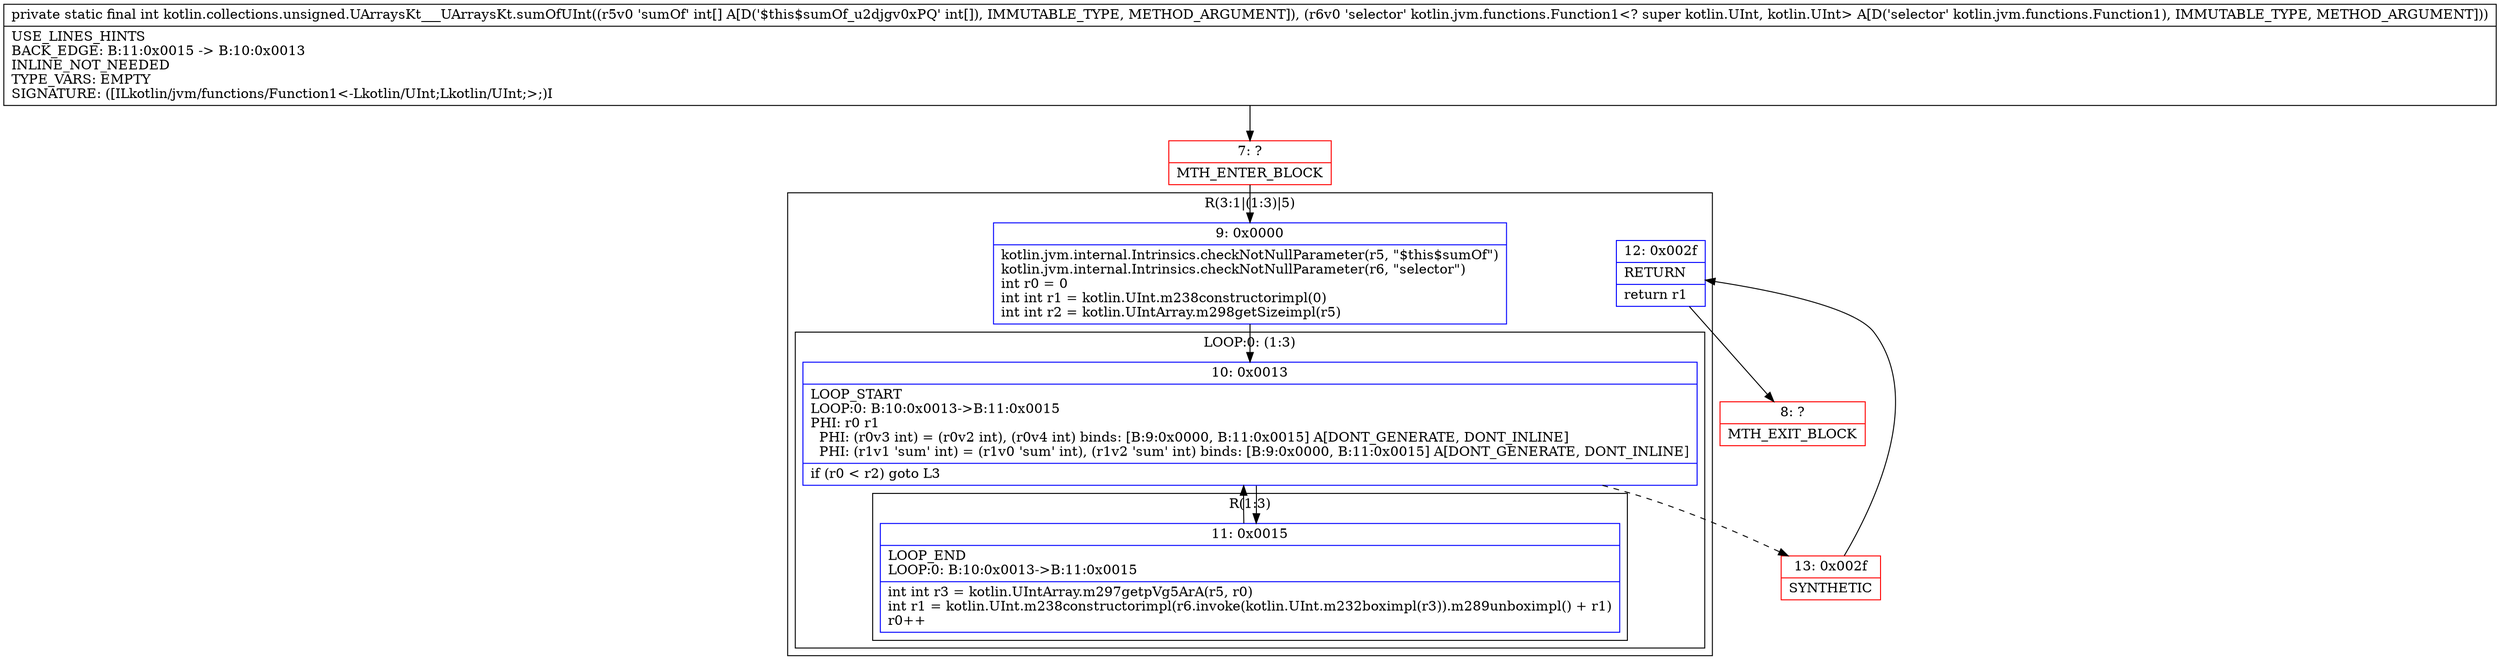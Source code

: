 digraph "CFG forkotlin.collections.unsigned.UArraysKt___UArraysKt.sumOfUInt([ILkotlin\/jvm\/functions\/Function1;)I" {
subgraph cluster_Region_599841888 {
label = "R(3:1|(1:3)|5)";
node [shape=record,color=blue];
Node_9 [shape=record,label="{9\:\ 0x0000|kotlin.jvm.internal.Intrinsics.checkNotNullParameter(r5, \"$this$sumOf\")\lkotlin.jvm.internal.Intrinsics.checkNotNullParameter(r6, \"selector\")\lint r0 = 0\lint int r1 = kotlin.UInt.m238constructorimpl(0)\lint int r2 = kotlin.UIntArray.m298getSizeimpl(r5)\l}"];
subgraph cluster_LoopRegion_1352476601 {
label = "LOOP:0: (1:3)";
node [shape=record,color=blue];
Node_10 [shape=record,label="{10\:\ 0x0013|LOOP_START\lLOOP:0: B:10:0x0013\-\>B:11:0x0015\lPHI: r0 r1 \l  PHI: (r0v3 int) = (r0v2 int), (r0v4 int) binds: [B:9:0x0000, B:11:0x0015] A[DONT_GENERATE, DONT_INLINE]\l  PHI: (r1v1 'sum' int) = (r1v0 'sum' int), (r1v2 'sum' int) binds: [B:9:0x0000, B:11:0x0015] A[DONT_GENERATE, DONT_INLINE]\l|if (r0 \< r2) goto L3\l}"];
subgraph cluster_Region_1954796802 {
label = "R(1:3)";
node [shape=record,color=blue];
Node_11 [shape=record,label="{11\:\ 0x0015|LOOP_END\lLOOP:0: B:10:0x0013\-\>B:11:0x0015\l|int int r3 = kotlin.UIntArray.m297getpVg5ArA(r5, r0)\lint r1 = kotlin.UInt.m238constructorimpl(r6.invoke(kotlin.UInt.m232boximpl(r3)).m289unboximpl() + r1)\lr0++\l}"];
}
}
Node_12 [shape=record,label="{12\:\ 0x002f|RETURN\l|return r1\l}"];
}
Node_7 [shape=record,color=red,label="{7\:\ ?|MTH_ENTER_BLOCK\l}"];
Node_13 [shape=record,color=red,label="{13\:\ 0x002f|SYNTHETIC\l}"];
Node_8 [shape=record,color=red,label="{8\:\ ?|MTH_EXIT_BLOCK\l}"];
MethodNode[shape=record,label="{private static final int kotlin.collections.unsigned.UArraysKt___UArraysKt.sumOfUInt((r5v0 'sumOf' int[] A[D('$this$sumOf_u2djgv0xPQ' int[]), IMMUTABLE_TYPE, METHOD_ARGUMENT]), (r6v0 'selector' kotlin.jvm.functions.Function1\<? super kotlin.UInt, kotlin.UInt\> A[D('selector' kotlin.jvm.functions.Function1), IMMUTABLE_TYPE, METHOD_ARGUMENT]))  | USE_LINES_HINTS\lBACK_EDGE: B:11:0x0015 \-\> B:10:0x0013\lINLINE_NOT_NEEDED\lTYPE_VARS: EMPTY\lSIGNATURE: ([ILkotlin\/jvm\/functions\/Function1\<\-Lkotlin\/UInt;Lkotlin\/UInt;\>;)I\l}"];
MethodNode -> Node_7;Node_9 -> Node_10;
Node_10 -> Node_11;
Node_10 -> Node_13[style=dashed];
Node_11 -> Node_10;
Node_12 -> Node_8;
Node_7 -> Node_9;
Node_13 -> Node_12;
}

